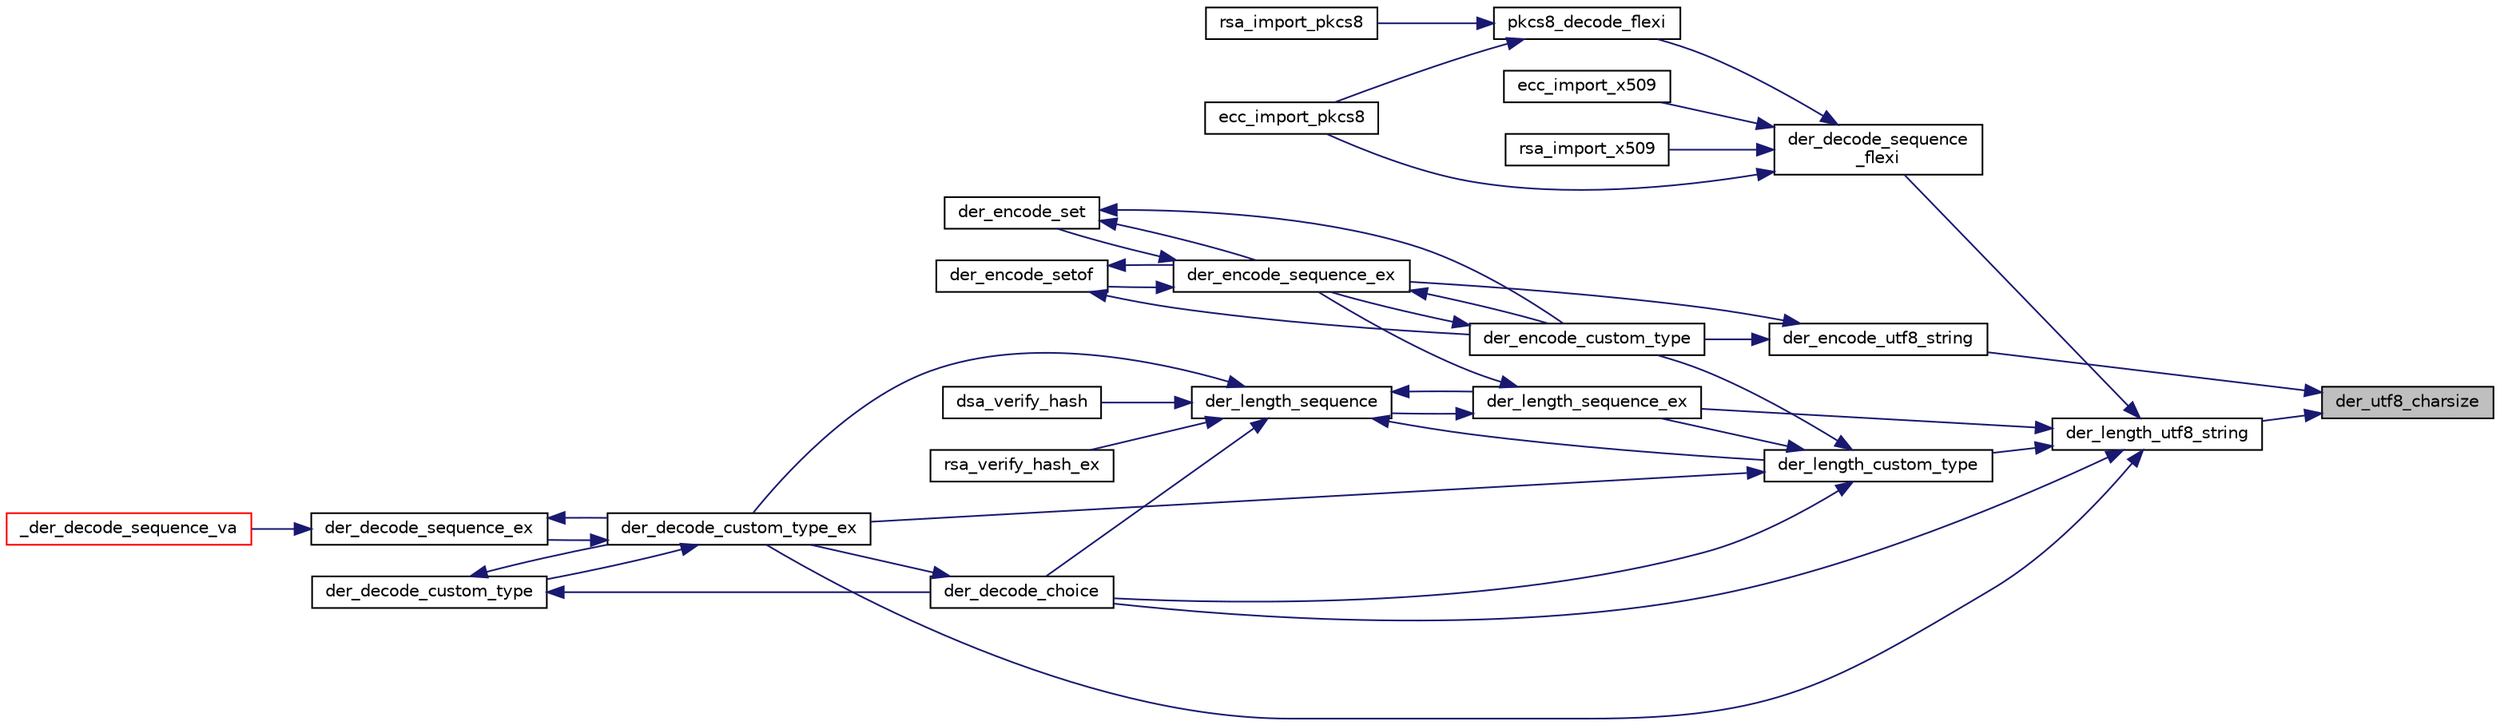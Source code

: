 digraph "der_utf8_charsize"
{
 // LATEX_PDF_SIZE
  edge [fontname="Helvetica",fontsize="10",labelfontname="Helvetica",labelfontsize="10"];
  node [fontname="Helvetica",fontsize="10",shape=record];
  rankdir="RL";
  Node38 [label="der_utf8_charsize",height=0.2,width=0.4,color="black", fillcolor="grey75", style="filled", fontcolor="black",tooltip="Return the size in bytes of a UTF-8 character."];
  Node38 -> Node39 [dir="back",color="midnightblue",fontsize="10",style="solid",fontname="Helvetica"];
  Node39 [label="der_encode_utf8_string",height=0.2,width=0.4,color="black", fillcolor="white", style="filled",URL="$der__encode__utf8__string_8c.html#a45bc247126732c6f78858a0637f9ce7a",tooltip="Store an UTF8 STRING."];
  Node39 -> Node40 [dir="back",color="midnightblue",fontsize="10",style="solid",fontname="Helvetica"];
  Node40 [label="der_encode_custom_type",height=0.2,width=0.4,color="black", fillcolor="white", style="filled",URL="$der__encode__custom__type_8c.html#a20c801e1d73f944c7f43acc2228211b2",tooltip="Encode a Custom Type."];
  Node40 -> Node41 [dir="back",color="midnightblue",fontsize="10",style="solid",fontname="Helvetica"];
  Node41 [label="der_encode_sequence_ex",height=0.2,width=0.4,color="black", fillcolor="white", style="filled",URL="$der__encode__sequence__ex_8c.html#af435bfc378dd9f42af2a211c0fe1aced",tooltip="Encode a SEQUENCE."];
  Node41 -> Node40 [dir="back",color="midnightblue",fontsize="10",style="solid",fontname="Helvetica"];
  Node41 -> Node42 [dir="back",color="midnightblue",fontsize="10",style="solid",fontname="Helvetica"];
  Node42 [label="der_encode_set",height=0.2,width=0.4,color="black", fillcolor="white", style="filled",URL="$der__encode__set_8c.html#a4aa04a42171146d2f510e41b84dd72f1",tooltip=" "];
  Node42 -> Node40 [dir="back",color="midnightblue",fontsize="10",style="solid",fontname="Helvetica"];
  Node42 -> Node41 [dir="back",color="midnightblue",fontsize="10",style="solid",fontname="Helvetica"];
  Node41 -> Node43 [dir="back",color="midnightblue",fontsize="10",style="solid",fontname="Helvetica"];
  Node43 [label="der_encode_setof",height=0.2,width=0.4,color="black", fillcolor="white", style="filled",URL="$der__encode__setof_8c.html#a5187d93224e9b002d4e7db8c7d721339",tooltip="Encode a SETOF stucture."];
  Node43 -> Node40 [dir="back",color="midnightblue",fontsize="10",style="solid",fontname="Helvetica"];
  Node43 -> Node41 [dir="back",color="midnightblue",fontsize="10",style="solid",fontname="Helvetica"];
  Node39 -> Node41 [dir="back",color="midnightblue",fontsize="10",style="solid",fontname="Helvetica"];
  Node38 -> Node44 [dir="back",color="midnightblue",fontsize="10",style="solid",fontname="Helvetica"];
  Node44 [label="der_length_utf8_string",height=0.2,width=0.4,color="black", fillcolor="white", style="filled",URL="$der__length__utf8__string_8c.html#aa8b54979c2261c4d703c9464e0bb14c1",tooltip="Gets length of DER encoding of UTF8 STRING."];
  Node44 -> Node45 [dir="back",color="midnightblue",fontsize="10",style="solid",fontname="Helvetica"];
  Node45 [label="der_decode_choice",height=0.2,width=0.4,color="black", fillcolor="white", style="filled",URL="$der__decode__choice_8c.html#abbc3f8406cbf0c2d75b1c801192dcad4",tooltip="Decode a CHOICE."];
  Node45 -> Node46 [dir="back",color="midnightblue",fontsize="10",style="solid",fontname="Helvetica"];
  Node46 [label="der_decode_custom_type_ex",height=0.2,width=0.4,color="black", fillcolor="white", style="filled",URL="$der__decode__custom__type_8c.html#aaa3acc13042e5d9244ac279a354775fe",tooltip="Extended-decode a Custom type."];
  Node46 -> Node47 [dir="back",color="midnightblue",fontsize="10",style="solid",fontname="Helvetica"];
  Node47 [label="der_decode_custom_type",height=0.2,width=0.4,color="black", fillcolor="white", style="filled",URL="$der__decode__custom__type_8c.html#a698f6c64586707819ebd6f90a14264e8",tooltip="Decode a Custom type."];
  Node47 -> Node45 [dir="back",color="midnightblue",fontsize="10",style="solid",fontname="Helvetica"];
  Node47 -> Node46 [dir="back",color="midnightblue",fontsize="10",style="solid",fontname="Helvetica"];
  Node46 -> Node48 [dir="back",color="midnightblue",fontsize="10",style="solid",fontname="Helvetica"];
  Node48 [label="der_decode_sequence_ex",height=0.2,width=0.4,color="black", fillcolor="white", style="filled",URL="$der__decode__sequence__ex_8c.html#a388cbc3f5c404637bc51f9dfb2d4f677",tooltip="Decode a SEQUENCE."];
  Node48 -> Node49 [dir="back",color="midnightblue",fontsize="10",style="solid",fontname="Helvetica"];
  Node49 [label="_der_decode_sequence_va",height=0.2,width=0.4,color="red", fillcolor="white", style="filled",URL="$der__decode__sequence__multi_8c.html#a1c505b541a0ed6ddcdccc8ddcef9ed9e",tooltip="Decode a SEQUENCE type using a VA list."];
  Node48 -> Node46 [dir="back",color="midnightblue",fontsize="10",style="solid",fontname="Helvetica"];
  Node44 -> Node46 [dir="back",color="midnightblue",fontsize="10",style="solid",fontname="Helvetica"];
  Node44 -> Node63 [dir="back",color="midnightblue",fontsize="10",style="solid",fontname="Helvetica"];
  Node63 [label="der_decode_sequence\l_flexi",height=0.2,width=0.4,color="black", fillcolor="white", style="filled",URL="$der__decode__sequence__flexi_8c.html#acec68888a6eae3b64f54b37cfb43d9b1",tooltip="ASN.1 DER Flexi(ble) decoder will decode arbitrary DER packets and create a linked list of the decode..."];
  Node63 -> Node64 [dir="back",color="midnightblue",fontsize="10",style="solid",fontname="Helvetica"];
  Node64 [label="ecc_import_pkcs8",height=0.2,width=0.4,color="black", fillcolor="white", style="filled",URL="$ecc__import__pkcs8_8c.html#a0f0e747f119685eee3cc412f4480c52e",tooltip=" "];
  Node63 -> Node65 [dir="back",color="midnightblue",fontsize="10",style="solid",fontname="Helvetica"];
  Node65 [label="ecc_import_x509",height=0.2,width=0.4,color="black", fillcolor="white", style="filled",URL="$ecc__import__x509_8c.html#abd7477bc1144cdfd4f9e2da835eefbf6",tooltip="Import an ECC key from a X.509 certificate."];
  Node63 -> Node66 [dir="back",color="midnightblue",fontsize="10",style="solid",fontname="Helvetica"];
  Node66 [label="pkcs8_decode_flexi",height=0.2,width=0.4,color="black", fillcolor="white", style="filled",URL="$pkcs8__decode__flexi_8c.html#a1b0d8fcf234d94638b2554ccea725003",tooltip="PKCS#8 decrypt if necessary & flexi-decode."];
  Node66 -> Node64 [dir="back",color="midnightblue",fontsize="10",style="solid",fontname="Helvetica"];
  Node66 -> Node58 [dir="back",color="midnightblue",fontsize="10",style="solid",fontname="Helvetica"];
  Node58 [label="rsa_import_pkcs8",height=0.2,width=0.4,color="black", fillcolor="white", style="filled",URL="$rsa__import__pkcs8_8c.html#a3d44c6233a326316f7fb01c9d834fad4",tooltip="Import an RSAPublicKey or RSAPrivateKey in PKCS#8 format."];
  Node63 -> Node59 [dir="back",color="midnightblue",fontsize="10",style="solid",fontname="Helvetica"];
  Node59 [label="rsa_import_x509",height=0.2,width=0.4,color="black", fillcolor="white", style="filled",URL="$rsa__import__x509_8c.html#af7fd232bdc803e8d3f8a109dc171110d",tooltip="Import an RSA key from a X.509 certificate."];
  Node44 -> Node67 [dir="back",color="midnightblue",fontsize="10",style="solid",fontname="Helvetica"];
  Node67 [label="der_length_custom_type",height=0.2,width=0.4,color="black", fillcolor="white", style="filled",URL="$der__length__custom__type_8c.html#aff691792e4f0be46252fad3b9aa4955c",tooltip="Get the length of a DER custom type."];
  Node67 -> Node45 [dir="back",color="midnightblue",fontsize="10",style="solid",fontname="Helvetica"];
  Node67 -> Node46 [dir="back",color="midnightblue",fontsize="10",style="solid",fontname="Helvetica"];
  Node67 -> Node40 [dir="back",color="midnightblue",fontsize="10",style="solid",fontname="Helvetica"];
  Node67 -> Node68 [dir="back",color="midnightblue",fontsize="10",style="solid",fontname="Helvetica"];
  Node68 [label="der_length_sequence_ex",height=0.2,width=0.4,color="black", fillcolor="white", style="filled",URL="$der__length__sequence_8c.html#ad3804ae56675e41a9d142c62d6c3bb2d",tooltip=" "];
  Node68 -> Node41 [dir="back",color="midnightblue",fontsize="10",style="solid",fontname="Helvetica"];
  Node68 -> Node69 [dir="back",color="midnightblue",fontsize="10",style="solid",fontname="Helvetica"];
  Node69 [label="der_length_sequence",height=0.2,width=0.4,color="black", fillcolor="white", style="filled",URL="$der__length__sequence_8c.html#a46c60ff7d1e17a527913809bffe41546",tooltip="Get the length of a DER sequence."];
  Node69 -> Node45 [dir="back",color="midnightblue",fontsize="10",style="solid",fontname="Helvetica"];
  Node69 -> Node46 [dir="back",color="midnightblue",fontsize="10",style="solid",fontname="Helvetica"];
  Node69 -> Node67 [dir="back",color="midnightblue",fontsize="10",style="solid",fontname="Helvetica"];
  Node69 -> Node68 [dir="back",color="midnightblue",fontsize="10",style="solid",fontname="Helvetica"];
  Node69 -> Node70 [dir="back",color="midnightblue",fontsize="10",style="solid",fontname="Helvetica"];
  Node70 [label="dsa_verify_hash",height=0.2,width=0.4,color="black", fillcolor="white", style="filled",URL="$dsa__verify__hash_8c.html#ac636d46984e6c51a1e60a3d27a5a7da1",tooltip="Verify a DSA signature."];
  Node69 -> Node71 [dir="back",color="midnightblue",fontsize="10",style="solid",fontname="Helvetica"];
  Node71 [label="rsa_verify_hash_ex",height=0.2,width=0.4,color="black", fillcolor="white", style="filled",URL="$rsa__verify__hash_8c.html#af3e9ec6fff93de785cd2528f5b295ca2",tooltip="PKCS #1 de-sign then v1.5 or PSS depad."];
  Node44 -> Node68 [dir="back",color="midnightblue",fontsize="10",style="solid",fontname="Helvetica"];
}
